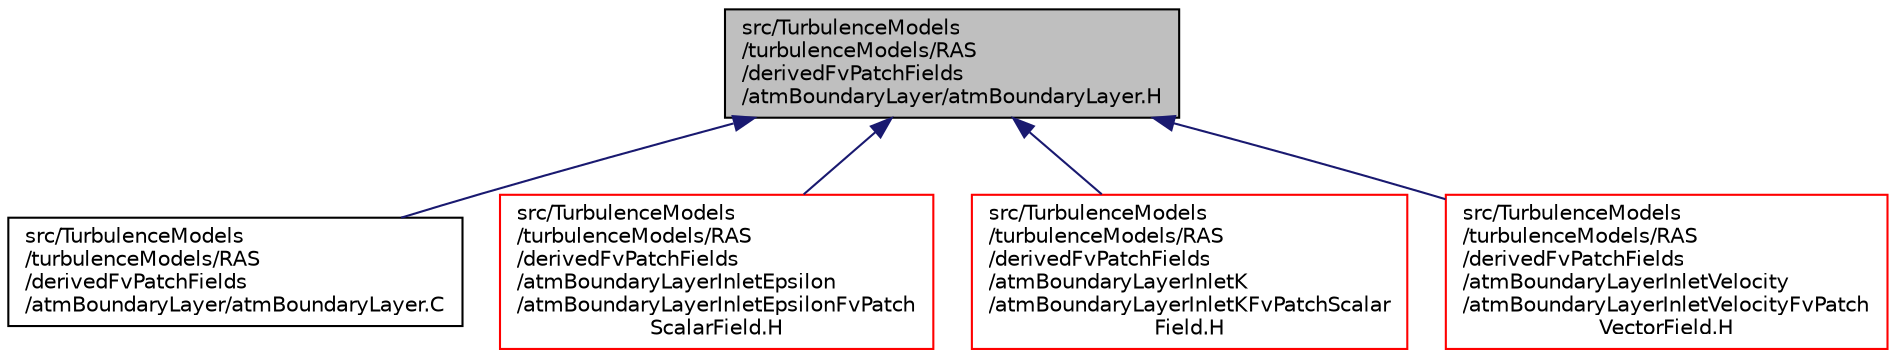digraph "src/TurbulenceModels/turbulenceModels/RAS/derivedFvPatchFields/atmBoundaryLayer/atmBoundaryLayer.H"
{
  bgcolor="transparent";
  edge [fontname="Helvetica",fontsize="10",labelfontname="Helvetica",labelfontsize="10"];
  node [fontname="Helvetica",fontsize="10",shape=record];
  Node1 [label="src/TurbulenceModels\l/turbulenceModels/RAS\l/derivedFvPatchFields\l/atmBoundaryLayer/atmBoundaryLayer.H",height=0.2,width=0.4,color="black", fillcolor="grey75", style="filled", fontcolor="black"];
  Node1 -> Node2 [dir="back",color="midnightblue",fontsize="10",style="solid",fontname="Helvetica"];
  Node2 [label="src/TurbulenceModels\l/turbulenceModels/RAS\l/derivedFvPatchFields\l/atmBoundaryLayer/atmBoundaryLayer.C",height=0.2,width=0.4,color="black",URL="$a10924.html"];
  Node1 -> Node3 [dir="back",color="midnightblue",fontsize="10",style="solid",fontname="Helvetica"];
  Node3 [label="src/TurbulenceModels\l/turbulenceModels/RAS\l/derivedFvPatchFields\l/atmBoundaryLayerInletEpsilon\l/atmBoundaryLayerInletEpsilonFvPatch\lScalarField.H",height=0.2,width=0.4,color="red",URL="$a10927.html"];
  Node1 -> Node4 [dir="back",color="midnightblue",fontsize="10",style="solid",fontname="Helvetica"];
  Node4 [label="src/TurbulenceModels\l/turbulenceModels/RAS\l/derivedFvPatchFields\l/atmBoundaryLayerInletK\l/atmBoundaryLayerInletKFvPatchScalar\lField.H",height=0.2,width=0.4,color="red",URL="$a10929.html"];
  Node1 -> Node5 [dir="back",color="midnightblue",fontsize="10",style="solid",fontname="Helvetica"];
  Node5 [label="src/TurbulenceModels\l/turbulenceModels/RAS\l/derivedFvPatchFields\l/atmBoundaryLayerInletVelocity\l/atmBoundaryLayerInletVelocityFvPatch\lVectorField.H",height=0.2,width=0.4,color="red",URL="$a10931.html"];
}
